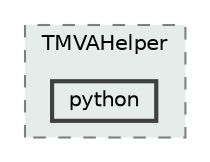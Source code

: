 digraph "addons/TMVAHelper/python"
{
 // LATEX_PDF_SIZE
  bgcolor="transparent";
  edge [fontname=Helvetica,fontsize=10,labelfontname=Helvetica,labelfontsize=10];
  node [fontname=Helvetica,fontsize=10,shape=box,height=0.2,width=0.4];
  compound=true
  subgraph clusterdir_44afe0fcdf3e76c82cef1208b2318c93 {
    graph [ bgcolor="#e4edea", pencolor="grey50", label="TMVAHelper", fontname=Helvetica,fontsize=10 style="filled,dashed", URL="dir_44afe0fcdf3e76c82cef1208b2318c93.html",tooltip=""]
  dir_391d0f9e5e41fb6e8421f9fb97dfe423 [label="python", fillcolor="#e4edea", color="grey25", style="filled,bold", URL="dir_391d0f9e5e41fb6e8421f9fb97dfe423.html",tooltip=""];
  }
}
